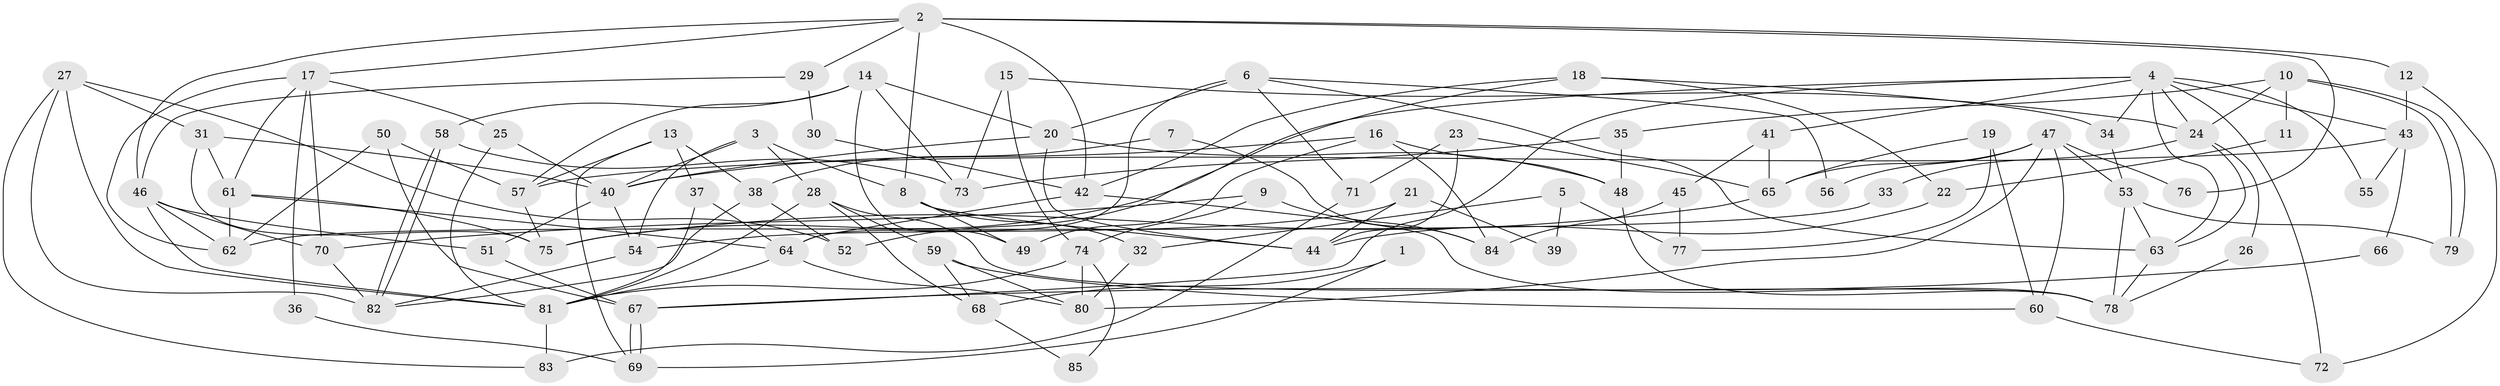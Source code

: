 // Generated by graph-tools (version 1.1) at 2025/50/03/09/25 03:50:05]
// undirected, 85 vertices, 170 edges
graph export_dot {
graph [start="1"]
  node [color=gray90,style=filled];
  1;
  2;
  3;
  4;
  5;
  6;
  7;
  8;
  9;
  10;
  11;
  12;
  13;
  14;
  15;
  16;
  17;
  18;
  19;
  20;
  21;
  22;
  23;
  24;
  25;
  26;
  27;
  28;
  29;
  30;
  31;
  32;
  33;
  34;
  35;
  36;
  37;
  38;
  39;
  40;
  41;
  42;
  43;
  44;
  45;
  46;
  47;
  48;
  49;
  50;
  51;
  52;
  53;
  54;
  55;
  56;
  57;
  58;
  59;
  60;
  61;
  62;
  63;
  64;
  65;
  66;
  67;
  68;
  69;
  70;
  71;
  72;
  73;
  74;
  75;
  76;
  77;
  78;
  79;
  80;
  81;
  82;
  83;
  84;
  85;
  1 -- 68;
  1 -- 69;
  2 -- 46;
  2 -- 42;
  2 -- 8;
  2 -- 12;
  2 -- 17;
  2 -- 29;
  2 -- 76;
  3 -- 54;
  3 -- 8;
  3 -- 28;
  3 -- 40;
  4 -- 67;
  4 -- 63;
  4 -- 24;
  4 -- 34;
  4 -- 41;
  4 -- 43;
  4 -- 55;
  4 -- 72;
  4 -- 75;
  5 -- 77;
  5 -- 32;
  5 -- 39;
  6 -- 64;
  6 -- 20;
  6 -- 56;
  6 -- 63;
  6 -- 71;
  7 -- 38;
  7 -- 84;
  8 -- 49;
  8 -- 32;
  8 -- 44;
  9 -- 74;
  9 -- 70;
  9 -- 84;
  10 -- 79;
  10 -- 79;
  10 -- 24;
  10 -- 11;
  10 -- 35;
  11 -- 22;
  12 -- 43;
  12 -- 72;
  13 -- 57;
  13 -- 37;
  13 -- 38;
  13 -- 69;
  14 -- 58;
  14 -- 57;
  14 -- 20;
  14 -- 49;
  14 -- 73;
  15 -- 24;
  15 -- 73;
  15 -- 74;
  16 -- 40;
  16 -- 48;
  16 -- 49;
  16 -- 84;
  17 -- 61;
  17 -- 25;
  17 -- 36;
  17 -- 62;
  17 -- 70;
  18 -- 52;
  18 -- 34;
  18 -- 22;
  18 -- 42;
  19 -- 60;
  19 -- 65;
  19 -- 77;
  20 -- 40;
  20 -- 44;
  20 -- 48;
  21 -- 54;
  21 -- 44;
  21 -- 39;
  22 -- 44;
  23 -- 44;
  23 -- 71;
  23 -- 65;
  24 -- 63;
  24 -- 26;
  24 -- 33;
  25 -- 81;
  25 -- 40;
  26 -- 78;
  27 -- 81;
  27 -- 31;
  27 -- 52;
  27 -- 82;
  27 -- 83;
  28 -- 78;
  28 -- 59;
  28 -- 68;
  28 -- 81;
  29 -- 46;
  29 -- 30;
  30 -- 42;
  31 -- 61;
  31 -- 40;
  31 -- 75;
  32 -- 80;
  33 -- 62;
  34 -- 53;
  35 -- 48;
  35 -- 73;
  36 -- 69;
  37 -- 81;
  37 -- 64;
  38 -- 82;
  38 -- 52;
  40 -- 51;
  40 -- 54;
  41 -- 65;
  41 -- 45;
  42 -- 64;
  42 -- 78;
  43 -- 57;
  43 -- 55;
  43 -- 66;
  45 -- 84;
  45 -- 77;
  46 -- 62;
  46 -- 70;
  46 -- 51;
  46 -- 81;
  47 -- 60;
  47 -- 65;
  47 -- 53;
  47 -- 56;
  47 -- 76;
  47 -- 80;
  48 -- 78;
  50 -- 62;
  50 -- 67;
  50 -- 57;
  51 -- 67;
  53 -- 78;
  53 -- 63;
  53 -- 79;
  54 -- 82;
  57 -- 75;
  58 -- 82;
  58 -- 82;
  58 -- 73;
  59 -- 80;
  59 -- 60;
  59 -- 68;
  60 -- 72;
  61 -- 75;
  61 -- 64;
  61 -- 62;
  63 -- 78;
  64 -- 81;
  64 -- 80;
  65 -- 75;
  66 -- 67;
  67 -- 69;
  67 -- 69;
  68 -- 85;
  70 -- 82;
  71 -- 83;
  74 -- 81;
  74 -- 80;
  74 -- 85;
  81 -- 83;
}
